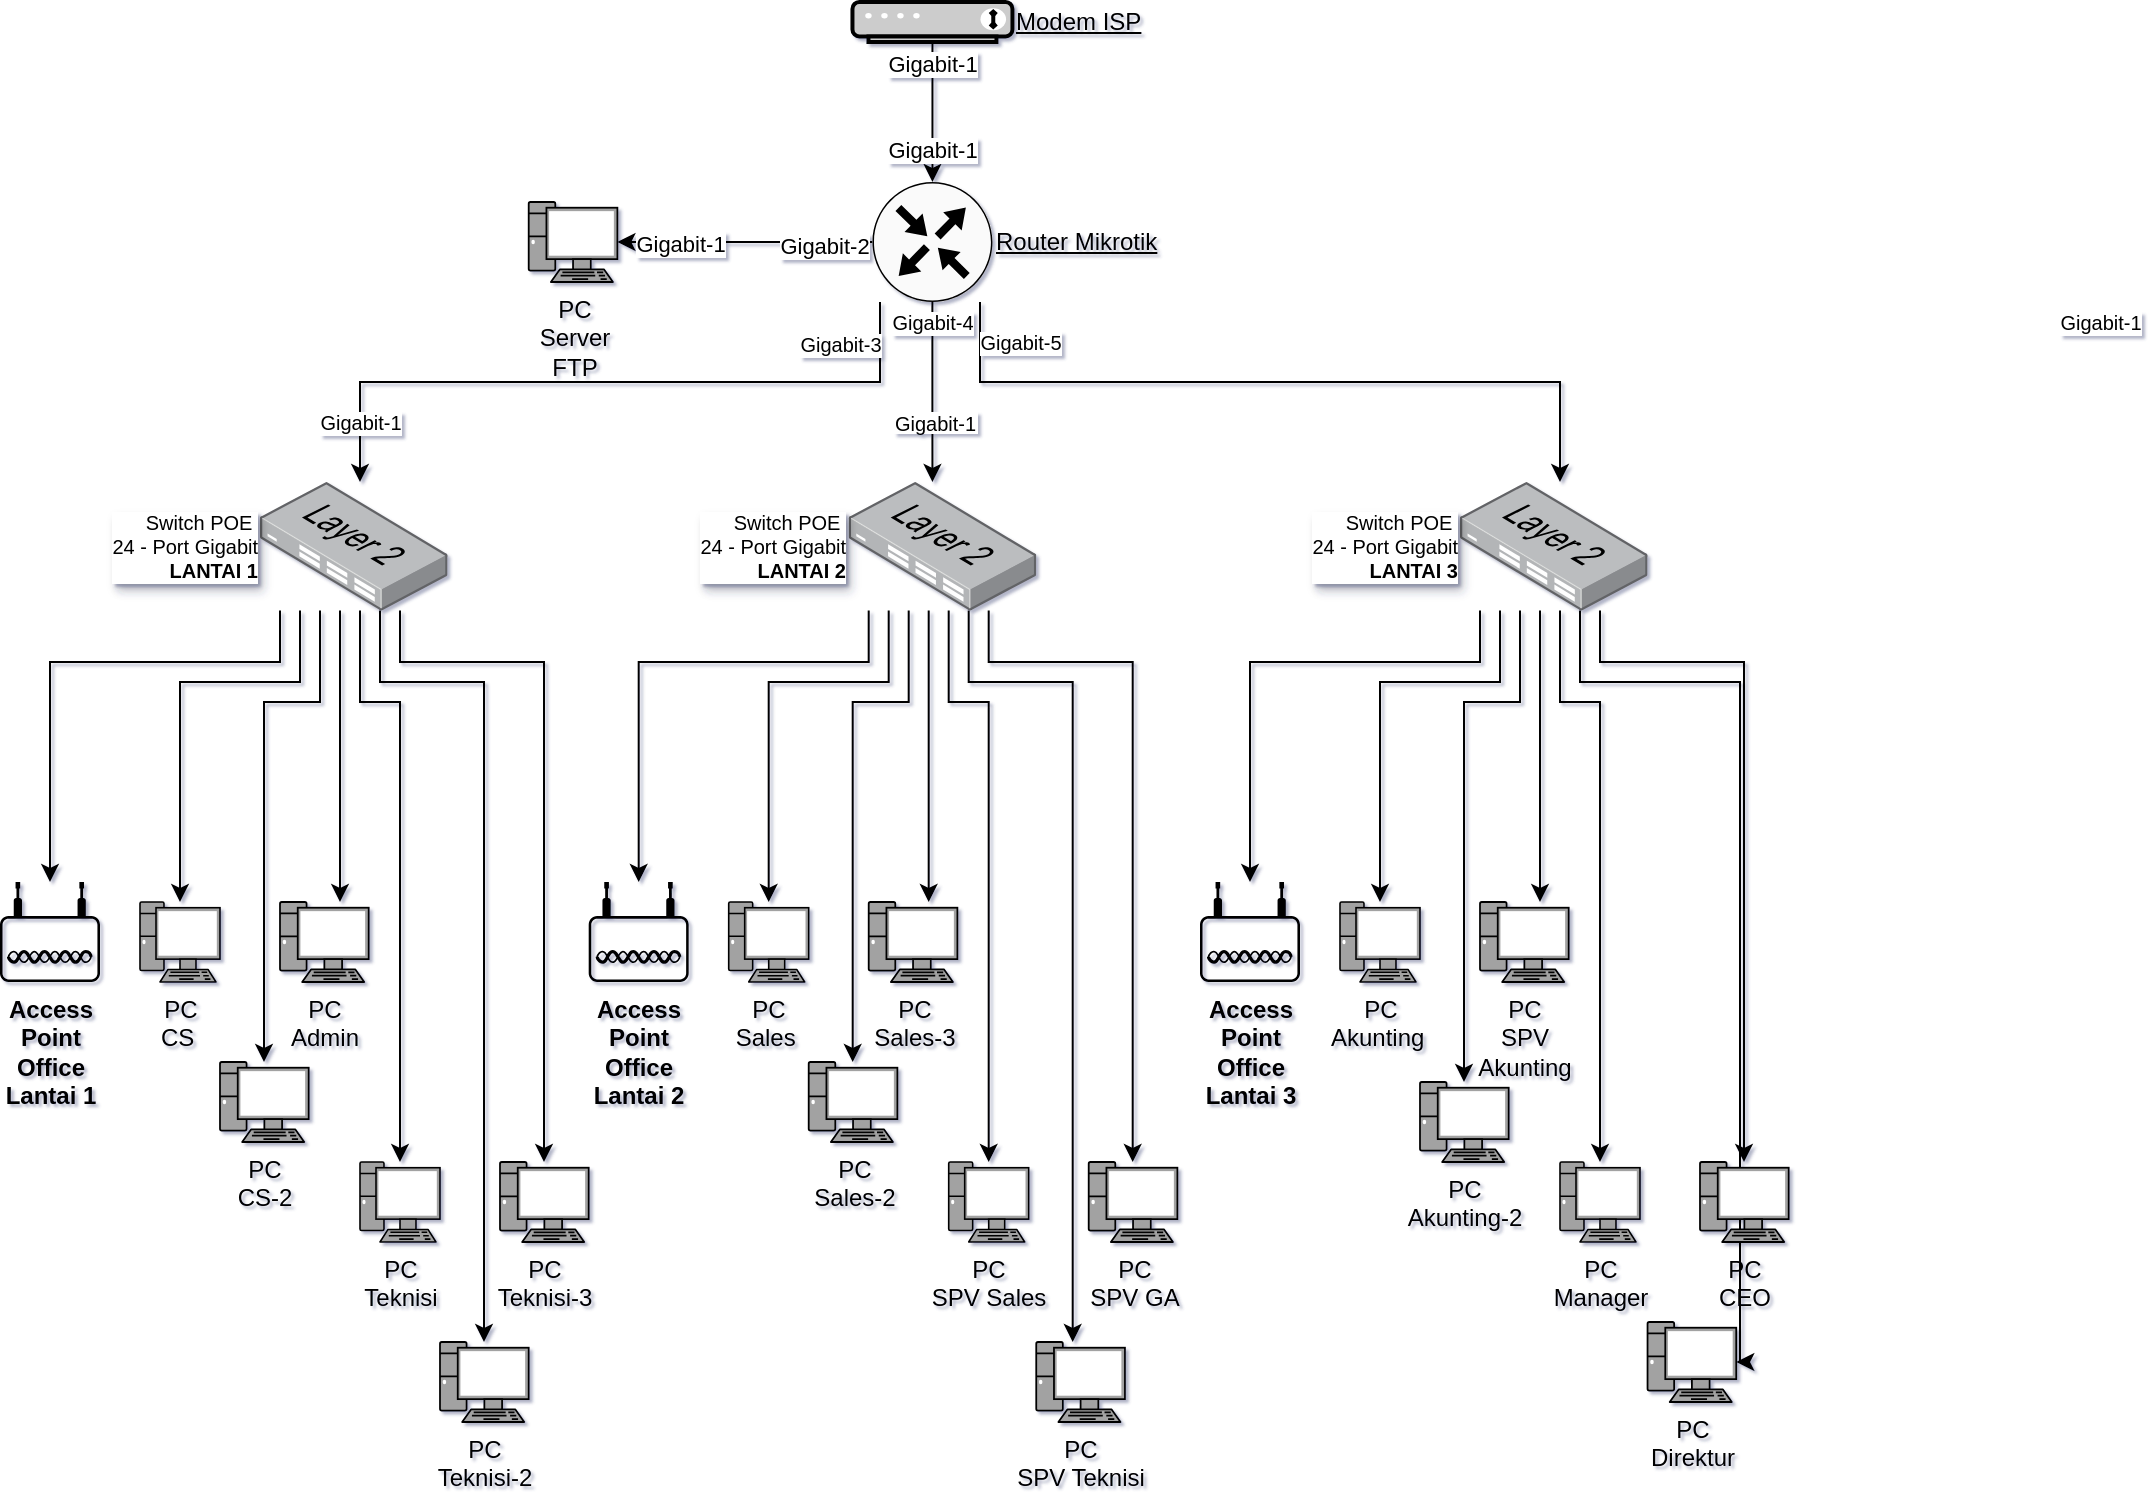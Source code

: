 <mxfile version="28.2.5">
  <diagram name="Halaman-1" id="DElwTYUP9OCx5SLBfsIh">
    <mxGraphModel dx="940" dy="817" grid="1" gridSize="10" guides="1" tooltips="1" connect="1" arrows="1" fold="1" page="1" pageScale="1" pageWidth="1169" pageHeight="827" math="0" shadow="1">
      <root>
        <mxCell id="0" />
        <mxCell id="1" parent="0" />
        <mxCell id="Dri5Y1MQW7EOElF4Cv6K-11" style="edgeStyle=orthogonalEdgeStyle;rounded=0;orthogonalLoop=1;jettySize=auto;html=1;" parent="1" source="Dri5Y1MQW7EOElF4Cv6K-2" target="Dri5Y1MQW7EOElF4Cv6K-10" edge="1">
          <mxGeometry relative="1" as="geometry">
            <Array as="points">
              <mxPoint x="450" y="260" />
              <mxPoint x="190" y="260" />
            </Array>
          </mxGeometry>
        </mxCell>
        <mxCell id="Dri5Y1MQW7EOElF4Cv6K-84" value="Gigabit-3" style="edgeLabel;html=1;align=center;verticalAlign=middle;resizable=0;points=[];fontSize=10;" parent="Dri5Y1MQW7EOElF4Cv6K-11" vertex="1" connectable="0">
          <mxGeometry x="-0.848" y="2" relative="1" as="geometry">
            <mxPoint x="-22" y="-6" as="offset" />
          </mxGeometry>
        </mxCell>
        <mxCell id="Dri5Y1MQW7EOElF4Cv6K-85" value="Gigabit-1" style="edgeLabel;html=1;align=center;verticalAlign=middle;resizable=0;points=[];fontSize=10;" parent="Dri5Y1MQW7EOElF4Cv6K-11" vertex="1" connectable="0">
          <mxGeometry x="0.861" relative="1" as="geometry">
            <mxPoint y="-6" as="offset" />
          </mxGeometry>
        </mxCell>
        <mxCell id="Dri5Y1MQW7EOElF4Cv6K-12" style="edgeStyle=orthogonalEdgeStyle;rounded=0;orthogonalLoop=1;jettySize=auto;html=1;" parent="1" source="Dri5Y1MQW7EOElF4Cv6K-2" edge="1">
          <mxGeometry relative="1" as="geometry">
            <mxPoint x="476.23" y="310" as="targetPoint" />
          </mxGeometry>
        </mxCell>
        <mxCell id="Dri5Y1MQW7EOElF4Cv6K-83" value="Gigabit-4" style="edgeLabel;html=1;align=center;verticalAlign=middle;resizable=0;points=[];fontSize=10;" parent="Dri5Y1MQW7EOElF4Cv6K-12" vertex="1" connectable="0">
          <mxGeometry x="-0.433" y="1" relative="1" as="geometry">
            <mxPoint x="-1" y="-16" as="offset" />
          </mxGeometry>
        </mxCell>
        <mxCell id="Dri5Y1MQW7EOElF4Cv6K-86" value="Gigabit-1" style="edgeLabel;align=center;verticalAlign=middle;resizable=0;points=[];fontSize=10;" parent="Dri5Y1MQW7EOElF4Cv6K-12" vertex="1" connectable="0">
          <mxGeometry x="0.338" y="1" relative="1" as="geometry">
            <mxPoint as="offset" />
          </mxGeometry>
        </mxCell>
        <mxCell id="Dri5Y1MQW7EOElF4Cv6K-13" style="edgeStyle=orthogonalEdgeStyle;rounded=0;orthogonalLoop=1;jettySize=auto;html=1;" parent="1" source="Dri5Y1MQW7EOElF4Cv6K-2" edge="1">
          <mxGeometry relative="1" as="geometry">
            <mxPoint x="790.0" y="310" as="targetPoint" />
            <Array as="points">
              <mxPoint x="500" y="260" />
              <mxPoint x="790" y="260" />
            </Array>
          </mxGeometry>
        </mxCell>
        <mxCell id="Dri5Y1MQW7EOElF4Cv6K-82" value="Gigabit-5" style="edgeLabel;html=1;align=center;verticalAlign=middle;resizable=0;points=[];fontSize=10;" parent="Dri5Y1MQW7EOElF4Cv6K-13" vertex="1" connectable="0">
          <mxGeometry x="-0.882" y="4" relative="1" as="geometry">
            <mxPoint x="16" y="-3" as="offset" />
          </mxGeometry>
        </mxCell>
        <mxCell id="Dri5Y1MQW7EOElF4Cv6K-87" value="Gigabit-1" style="edgeLabel;html=1;align=center;verticalAlign=middle;resizable=0;points=[];fontSize=10;" parent="Dri5Y1MQW7EOElF4Cv6K-13" vertex="1" connectable="0">
          <mxGeometry x="0.854" y="1" relative="1" as="geometry">
            <mxPoint x="269" y="-53" as="offset" />
          </mxGeometry>
        </mxCell>
        <mxCell id="Dri5Y1MQW7EOElF4Cv6K-79" value="" style="edgeStyle=orthogonalEdgeStyle;rounded=0;orthogonalLoop=1;jettySize=auto;html=1;" parent="1" source="Dri5Y1MQW7EOElF4Cv6K-2" target="Dri5Y1MQW7EOElF4Cv6K-78" edge="1">
          <mxGeometry relative="1" as="geometry" />
        </mxCell>
        <mxCell id="Dri5Y1MQW7EOElF4Cv6K-80" value="Gigabit-2" style="edgeLabel;html=1;align=center;verticalAlign=middle;resizable=0;points=[];" parent="Dri5Y1MQW7EOElF4Cv6K-79" vertex="1" connectable="0">
          <mxGeometry x="-0.618" y="2" relative="1" as="geometry">
            <mxPoint as="offset" />
          </mxGeometry>
        </mxCell>
        <mxCell id="Dri5Y1MQW7EOElF4Cv6K-81" value="Gigabit-1" style="edgeLabel;html=1;align=center;verticalAlign=middle;resizable=0;points=[];" parent="Dri5Y1MQW7EOElF4Cv6K-79" vertex="1" connectable="0">
          <mxGeometry x="0.524" y="1" relative="1" as="geometry">
            <mxPoint x="1" as="offset" />
          </mxGeometry>
        </mxCell>
        <mxCell id="Dri5Y1MQW7EOElF4Cv6K-2" value="Router Mikrotik" style="sketch=0;points=[[0.5,0,0],[1,0.5,0],[0.5,1,0],[0,0.5,0],[0.145,0.145,0],[0.856,0.145,0],[0.855,0.856,0],[0.145,0.855,0]];verticalLabelPosition=middle;html=1;verticalAlign=middle;aspect=fixed;align=left;pointerEvents=1;shape=mxgraph.cisco19.rect;prIcon=router;fillColor=#FAFAFA;strokeColor=#000000;labelPosition=right;fontStyle=4" parent="1" vertex="1">
          <mxGeometry x="446.23" y="160" width="60" height="60" as="geometry" />
        </mxCell>
        <mxCell id="Dri5Y1MQW7EOElF4Cv6K-4" value="" style="edgeStyle=orthogonalEdgeStyle;rounded=0;orthogonalLoop=1;jettySize=auto;html=1;" parent="1" source="Dri5Y1MQW7EOElF4Cv6K-3" target="Dri5Y1MQW7EOElF4Cv6K-2" edge="1">
          <mxGeometry relative="1" as="geometry" />
        </mxCell>
        <mxCell id="Dri5Y1MQW7EOElF4Cv6K-5" value="Gigabit-1" style="edgeLabel;html=1;align=center;verticalAlign=middle;resizable=0;points=[];" parent="Dri5Y1MQW7EOElF4Cv6K-4" vertex="1" connectable="0">
          <mxGeometry x="-0.689" relative="1" as="geometry">
            <mxPoint as="offset" />
          </mxGeometry>
        </mxCell>
        <mxCell id="Dri5Y1MQW7EOElF4Cv6K-6" value="Gigabit-1" style="edgeLabel;html=1;align=center;verticalAlign=middle;resizable=0;points=[];" parent="Dri5Y1MQW7EOElF4Cv6K-4" vertex="1" connectable="0">
          <mxGeometry x="0.716" y="-1" relative="1" as="geometry">
            <mxPoint x="1" y="-6" as="offset" />
          </mxGeometry>
        </mxCell>
        <mxCell id="Dri5Y1MQW7EOElF4Cv6K-3" value="Modem ISP" style="fontColor=#000000;verticalAlign=middle;verticalLabelPosition=middle;labelPosition=right;align=left;html=1;outlineConnect=0;fillColor=#CCCCCC;strokeColor=#000000;gradientColor=none;gradientDirection=north;strokeWidth=2;shape=mxgraph.networks.modem;fontStyle=4" parent="1" vertex="1">
          <mxGeometry x="436.23" y="70" width="80" height="20" as="geometry" />
        </mxCell>
        <mxCell id="Dri5Y1MQW7EOElF4Cv6K-20" style="edgeStyle=orthogonalEdgeStyle;rounded=0;orthogonalLoop=1;jettySize=auto;html=1;" parent="1" source="Dri5Y1MQW7EOElF4Cv6K-10" target="Dri5Y1MQW7EOElF4Cv6K-19" edge="1">
          <mxGeometry relative="1" as="geometry">
            <Array as="points">
              <mxPoint x="160" y="410" />
              <mxPoint x="100" y="410" />
            </Array>
          </mxGeometry>
        </mxCell>
        <mxCell id="Dri5Y1MQW7EOElF4Cv6K-22" style="edgeStyle=orthogonalEdgeStyle;rounded=0;orthogonalLoop=1;jettySize=auto;html=1;" parent="1" source="Dri5Y1MQW7EOElF4Cv6K-10" target="Dri5Y1MQW7EOElF4Cv6K-18" edge="1">
          <mxGeometry relative="1" as="geometry">
            <Array as="points">
              <mxPoint x="150" y="400" />
              <mxPoint x="35" y="400" />
            </Array>
          </mxGeometry>
        </mxCell>
        <mxCell id="Dri5Y1MQW7EOElF4Cv6K-26" style="edgeStyle=orthogonalEdgeStyle;rounded=0;orthogonalLoop=1;jettySize=auto;html=1;" parent="1" source="Dri5Y1MQW7EOElF4Cv6K-10" target="Dri5Y1MQW7EOElF4Cv6K-25" edge="1">
          <mxGeometry relative="1" as="geometry">
            <Array as="points">
              <mxPoint x="170" y="420" />
              <mxPoint x="142" y="420" />
            </Array>
          </mxGeometry>
        </mxCell>
        <mxCell id="Dri5Y1MQW7EOElF4Cv6K-27" style="edgeStyle=orthogonalEdgeStyle;rounded=0;orthogonalLoop=1;jettySize=auto;html=1;" parent="1" source="Dri5Y1MQW7EOElF4Cv6K-10" target="Dri5Y1MQW7EOElF4Cv6K-24" edge="1">
          <mxGeometry relative="1" as="geometry">
            <Array as="points">
              <mxPoint x="180" y="480" />
              <mxPoint x="180" y="480" />
            </Array>
          </mxGeometry>
        </mxCell>
        <mxCell id="Dri5Y1MQW7EOElF4Cv6K-45" style="edgeStyle=orthogonalEdgeStyle;rounded=0;orthogonalLoop=1;jettySize=auto;html=1;" parent="1" source="Dri5Y1MQW7EOElF4Cv6K-10" target="Dri5Y1MQW7EOElF4Cv6K-42" edge="1">
          <mxGeometry relative="1" as="geometry">
            <Array as="points">
              <mxPoint x="190" y="420" />
              <mxPoint x="210" y="420" />
            </Array>
          </mxGeometry>
        </mxCell>
        <mxCell id="Dri5Y1MQW7EOElF4Cv6K-46" style="edgeStyle=orthogonalEdgeStyle;rounded=0;orthogonalLoop=1;jettySize=auto;html=1;" parent="1" source="Dri5Y1MQW7EOElF4Cv6K-10" target="Dri5Y1MQW7EOElF4Cv6K-44" edge="1">
          <mxGeometry relative="1" as="geometry">
            <Array as="points">
              <mxPoint x="200" y="410" />
              <mxPoint x="252" y="410" />
            </Array>
          </mxGeometry>
        </mxCell>
        <mxCell id="Dri5Y1MQW7EOElF4Cv6K-47" style="edgeStyle=orthogonalEdgeStyle;rounded=0;orthogonalLoop=1;jettySize=auto;html=1;" parent="1" source="Dri5Y1MQW7EOElF4Cv6K-10" target="Dri5Y1MQW7EOElF4Cv6K-43" edge="1">
          <mxGeometry relative="1" as="geometry">
            <Array as="points">
              <mxPoint x="210" y="400" />
              <mxPoint x="282" y="400" />
            </Array>
          </mxGeometry>
        </mxCell>
        <mxCell id="Dri5Y1MQW7EOElF4Cv6K-10" value="Switch POE&amp;nbsp;&lt;div&gt;24 - Port Gigabit&lt;/div&gt;&lt;div&gt;&lt;b&gt;LANTAI 1&lt;/b&gt;&lt;/div&gt;" style="image;points=[];aspect=fixed;html=1;align=right;shadow=0;dashed=0;image=img/lib/allied_telesis/switch/Switch_24_port_L2.svg;labelPosition=left;verticalLabelPosition=middle;verticalAlign=middle;textShadow=1;fontSize=10;" parent="1" vertex="1">
          <mxGeometry x="140" y="310" width="93.77" height="64.28" as="geometry" />
        </mxCell>
        <mxCell id="Dri5Y1MQW7EOElF4Cv6K-18" value="Access&lt;div&gt;Point&lt;/div&gt;&lt;div&gt;Office&lt;/div&gt;&lt;div&gt;Lantai 1&lt;/div&gt;" style="points=[[0.03,0.36,0],[0.18,0,0],[0.5,0.34,0],[0.82,0,0],[0.97,0.36,0],[1,0.67,0],[0.975,0.975,0],[0.5,1,0],[0.025,0.975,0],[0,0.67,0]];verticalLabelPosition=bottom;sketch=0;html=1;verticalAlign=top;aspect=fixed;align=center;pointerEvents=1;shape=mxgraph.cisco19.wireless_access_point;fillColor=#000000;strokeColor=none;fontStyle=1" parent="1" vertex="1">
          <mxGeometry x="10.0" y="510" width="50" height="50" as="geometry" />
        </mxCell>
        <mxCell id="Dri5Y1MQW7EOElF4Cv6K-19" value="PC&lt;div&gt;CS&amp;nbsp;&lt;/div&gt;" style="fontColor=#000000;verticalAlign=top;verticalLabelPosition=bottom;labelPosition=center;align=center;html=1;outlineConnect=0;fillColor=#A2A2A2;strokeColor=#000000;gradientColor=none;gradientDirection=north;strokeWidth=2;shape=mxgraph.networks.pc;" parent="1" vertex="1">
          <mxGeometry x="80" y="520" width="40" height="40" as="geometry" />
        </mxCell>
        <mxCell id="Dri5Y1MQW7EOElF4Cv6K-24" value="PC&lt;div&gt;Admin&lt;/div&gt;" style="fontColor=#000000;verticalAlign=top;verticalLabelPosition=bottom;labelPosition=center;align=center;html=1;outlineConnect=0;fillColor=#A2A2A2;strokeColor=#000000;gradientColor=none;gradientDirection=north;strokeWidth=2;shape=mxgraph.networks.pc;" parent="1" vertex="1">
          <mxGeometry x="150.0" y="520" width="44.35" height="40" as="geometry" />
        </mxCell>
        <mxCell id="Dri5Y1MQW7EOElF4Cv6K-25" value="PC&lt;div&gt;CS-2&lt;/div&gt;" style="fontColor=#000000;verticalAlign=top;verticalLabelPosition=bottom;labelPosition=center;align=center;html=1;outlineConnect=0;fillColor=#A2A2A2;strokeColor=#000000;gradientColor=none;gradientDirection=north;strokeWidth=2;shape=mxgraph.networks.pc;" parent="1" vertex="1">
          <mxGeometry x="120" y="600" width="44.35" height="40" as="geometry" />
        </mxCell>
        <mxCell id="Dri5Y1MQW7EOElF4Cv6K-42" value="PC&lt;div&gt;Teknisi&lt;/div&gt;" style="fontColor=#000000;verticalAlign=top;verticalLabelPosition=bottom;labelPosition=center;align=center;html=1;outlineConnect=0;fillColor=#A2A2A2;strokeColor=#000000;gradientColor=none;gradientDirection=north;strokeWidth=2;shape=mxgraph.networks.pc;" parent="1" vertex="1">
          <mxGeometry x="190" y="650" width="40" height="40" as="geometry" />
        </mxCell>
        <mxCell id="Dri5Y1MQW7EOElF4Cv6K-43" value="PC&lt;div&gt;Teknisi-3&lt;/div&gt;" style="fontColor=#000000;verticalAlign=top;verticalLabelPosition=bottom;labelPosition=center;align=center;html=1;outlineConnect=0;fillColor=#A2A2A2;strokeColor=#000000;gradientColor=none;gradientDirection=north;strokeWidth=2;shape=mxgraph.networks.pc;" parent="1" vertex="1">
          <mxGeometry x="260" y="650" width="44.35" height="40" as="geometry" />
        </mxCell>
        <mxCell id="Dri5Y1MQW7EOElF4Cv6K-44" value="PC&lt;div&gt;Teknisi-2&lt;/div&gt;" style="fontColor=#000000;verticalAlign=top;verticalLabelPosition=bottom;labelPosition=center;align=center;html=1;outlineConnect=0;fillColor=#A2A2A2;strokeColor=#000000;gradientColor=none;gradientDirection=north;strokeWidth=2;shape=mxgraph.networks.pc;" parent="1" vertex="1">
          <mxGeometry x="230" y="740" width="44.35" height="40" as="geometry" />
        </mxCell>
        <mxCell id="Dri5Y1MQW7EOElF4Cv6K-48" style="edgeStyle=orthogonalEdgeStyle;rounded=0;orthogonalLoop=1;jettySize=auto;html=1;" parent="1" source="Dri5Y1MQW7EOElF4Cv6K-55" target="Dri5Y1MQW7EOElF4Cv6K-57" edge="1">
          <mxGeometry relative="1" as="geometry">
            <Array as="points">
              <mxPoint x="454.35" y="410" />
              <mxPoint x="394.35" y="410" />
            </Array>
          </mxGeometry>
        </mxCell>
        <mxCell id="Dri5Y1MQW7EOElF4Cv6K-49" style="edgeStyle=orthogonalEdgeStyle;rounded=0;orthogonalLoop=1;jettySize=auto;html=1;" parent="1" source="Dri5Y1MQW7EOElF4Cv6K-55" target="Dri5Y1MQW7EOElF4Cv6K-56" edge="1">
          <mxGeometry relative="1" as="geometry">
            <Array as="points">
              <mxPoint x="444.35" y="400" />
              <mxPoint x="329.35" y="400" />
            </Array>
          </mxGeometry>
        </mxCell>
        <mxCell id="Dri5Y1MQW7EOElF4Cv6K-50" style="edgeStyle=orthogonalEdgeStyle;rounded=0;orthogonalLoop=1;jettySize=auto;html=1;" parent="1" source="Dri5Y1MQW7EOElF4Cv6K-55" target="Dri5Y1MQW7EOElF4Cv6K-59" edge="1">
          <mxGeometry relative="1" as="geometry">
            <Array as="points">
              <mxPoint x="464.35" y="420" />
              <mxPoint x="436.35" y="420" />
            </Array>
          </mxGeometry>
        </mxCell>
        <mxCell id="Dri5Y1MQW7EOElF4Cv6K-51" style="edgeStyle=orthogonalEdgeStyle;rounded=0;orthogonalLoop=1;jettySize=auto;html=1;" parent="1" source="Dri5Y1MQW7EOElF4Cv6K-55" target="Dri5Y1MQW7EOElF4Cv6K-58" edge="1">
          <mxGeometry relative="1" as="geometry">
            <Array as="points">
              <mxPoint x="474.35" y="480" />
              <mxPoint x="474.35" y="480" />
            </Array>
          </mxGeometry>
        </mxCell>
        <mxCell id="Dri5Y1MQW7EOElF4Cv6K-52" style="edgeStyle=orthogonalEdgeStyle;rounded=0;orthogonalLoop=1;jettySize=auto;html=1;" parent="1" source="Dri5Y1MQW7EOElF4Cv6K-55" target="Dri5Y1MQW7EOElF4Cv6K-60" edge="1">
          <mxGeometry relative="1" as="geometry">
            <Array as="points">
              <mxPoint x="484.35" y="420" />
              <mxPoint x="504.35" y="420" />
            </Array>
          </mxGeometry>
        </mxCell>
        <mxCell id="Dri5Y1MQW7EOElF4Cv6K-53" style="edgeStyle=orthogonalEdgeStyle;rounded=0;orthogonalLoop=1;jettySize=auto;html=1;" parent="1" source="Dri5Y1MQW7EOElF4Cv6K-55" target="Dri5Y1MQW7EOElF4Cv6K-62" edge="1">
          <mxGeometry relative="1" as="geometry">
            <Array as="points">
              <mxPoint x="494.35" y="410" />
              <mxPoint x="546.35" y="410" />
            </Array>
          </mxGeometry>
        </mxCell>
        <mxCell id="Dri5Y1MQW7EOElF4Cv6K-54" style="edgeStyle=orthogonalEdgeStyle;rounded=0;orthogonalLoop=1;jettySize=auto;html=1;" parent="1" source="Dri5Y1MQW7EOElF4Cv6K-55" target="Dri5Y1MQW7EOElF4Cv6K-61" edge="1">
          <mxGeometry relative="1" as="geometry">
            <Array as="points">
              <mxPoint x="504.35" y="400" />
              <mxPoint x="576.35" y="400" />
            </Array>
          </mxGeometry>
        </mxCell>
        <mxCell id="Dri5Y1MQW7EOElF4Cv6K-55" value="Switch POE&amp;nbsp;&lt;div&gt;24 - Port Gigabit&lt;/div&gt;&lt;div&gt;&lt;b&gt;LANTAI 2&lt;/b&gt;&lt;/div&gt;" style="image;points=[];aspect=fixed;html=1;align=right;shadow=0;dashed=0;image=img/lib/allied_telesis/switch/Switch_24_port_L2.svg;labelPosition=left;verticalLabelPosition=middle;verticalAlign=middle;textShadow=1;fontSize=10;" parent="1" vertex="1">
          <mxGeometry x="434.35" y="310" width="93.77" height="64.28" as="geometry" />
        </mxCell>
        <mxCell id="Dri5Y1MQW7EOElF4Cv6K-56" value="Access&lt;div&gt;Point&lt;/div&gt;&lt;div&gt;Office&lt;/div&gt;&lt;div&gt;Lantai 2&lt;/div&gt;" style="points=[[0.03,0.36,0],[0.18,0,0],[0.5,0.34,0],[0.82,0,0],[0.97,0.36,0],[1,0.67,0],[0.975,0.975,0],[0.5,1,0],[0.025,0.975,0],[0,0.67,0]];verticalLabelPosition=bottom;sketch=0;html=1;verticalAlign=top;aspect=fixed;align=center;pointerEvents=1;shape=mxgraph.cisco19.wireless_access_point;fillColor=#000000;strokeColor=none;fontStyle=1" parent="1" vertex="1">
          <mxGeometry x="304.35" y="510" width="50" height="50" as="geometry" />
        </mxCell>
        <mxCell id="Dri5Y1MQW7EOElF4Cv6K-57" value="PC&lt;div&gt;Sales&amp;nbsp;&lt;/div&gt;" style="fontColor=#000000;verticalAlign=top;verticalLabelPosition=bottom;labelPosition=center;align=center;html=1;outlineConnect=0;fillColor=#A2A2A2;strokeColor=#000000;gradientColor=none;gradientDirection=north;strokeWidth=2;shape=mxgraph.networks.pc;" parent="1" vertex="1">
          <mxGeometry x="374.35" y="520" width="40" height="40" as="geometry" />
        </mxCell>
        <mxCell id="Dri5Y1MQW7EOElF4Cv6K-58" value="PC&lt;div&gt;Sales-3&lt;/div&gt;" style="fontColor=#000000;verticalAlign=top;verticalLabelPosition=bottom;labelPosition=center;align=center;html=1;outlineConnect=0;fillColor=#A2A2A2;strokeColor=#000000;gradientColor=none;gradientDirection=north;strokeWidth=2;shape=mxgraph.networks.pc;" parent="1" vertex="1">
          <mxGeometry x="444.35" y="520" width="44.35" height="40" as="geometry" />
        </mxCell>
        <mxCell id="Dri5Y1MQW7EOElF4Cv6K-59" value="PC&lt;div&gt;Sales-2&lt;/div&gt;" style="fontColor=#000000;verticalAlign=top;verticalLabelPosition=bottom;labelPosition=center;align=center;html=1;outlineConnect=0;fillColor=#A2A2A2;strokeColor=#000000;gradientColor=none;gradientDirection=north;strokeWidth=2;shape=mxgraph.networks.pc;" parent="1" vertex="1">
          <mxGeometry x="414.35" y="600" width="44.35" height="40" as="geometry" />
        </mxCell>
        <mxCell id="Dri5Y1MQW7EOElF4Cv6K-60" value="PC&lt;div&gt;SPV Sales&lt;/div&gt;" style="fontColor=#000000;verticalAlign=top;verticalLabelPosition=bottom;labelPosition=center;align=center;html=1;outlineConnect=0;fillColor=#A2A2A2;strokeColor=#000000;gradientColor=none;gradientDirection=north;strokeWidth=2;shape=mxgraph.networks.pc;" parent="1" vertex="1">
          <mxGeometry x="484.35" y="650" width="40" height="40" as="geometry" />
        </mxCell>
        <mxCell id="Dri5Y1MQW7EOElF4Cv6K-61" value="PC&lt;div&gt;SPV GA&lt;/div&gt;" style="fontColor=#000000;verticalAlign=top;verticalLabelPosition=bottom;labelPosition=center;align=center;html=1;outlineConnect=0;fillColor=#A2A2A2;strokeColor=#000000;gradientColor=none;gradientDirection=north;strokeWidth=2;shape=mxgraph.networks.pc;" parent="1" vertex="1">
          <mxGeometry x="554.35" y="650" width="44.35" height="40" as="geometry" />
        </mxCell>
        <mxCell id="Dri5Y1MQW7EOElF4Cv6K-62" value="PC&lt;div&gt;SPV Teknisi&lt;/div&gt;" style="fontColor=#000000;verticalAlign=top;verticalLabelPosition=bottom;labelPosition=center;align=center;html=1;outlineConnect=0;fillColor=#A2A2A2;strokeColor=#000000;gradientColor=none;gradientDirection=north;strokeWidth=2;shape=mxgraph.networks.pc;" parent="1" vertex="1">
          <mxGeometry x="528.12" y="740" width="44.35" height="40" as="geometry" />
        </mxCell>
        <mxCell id="Dri5Y1MQW7EOElF4Cv6K-63" style="edgeStyle=orthogonalEdgeStyle;rounded=0;orthogonalLoop=1;jettySize=auto;html=1;" parent="1" source="Dri5Y1MQW7EOElF4Cv6K-70" target="Dri5Y1MQW7EOElF4Cv6K-72" edge="1">
          <mxGeometry relative="1" as="geometry">
            <Array as="points">
              <mxPoint x="760" y="410" />
              <mxPoint x="700" y="410" />
            </Array>
          </mxGeometry>
        </mxCell>
        <mxCell id="Dri5Y1MQW7EOElF4Cv6K-64" style="edgeStyle=orthogonalEdgeStyle;rounded=0;orthogonalLoop=1;jettySize=auto;html=1;" parent="1" source="Dri5Y1MQW7EOElF4Cv6K-70" target="Dri5Y1MQW7EOElF4Cv6K-71" edge="1">
          <mxGeometry relative="1" as="geometry">
            <Array as="points">
              <mxPoint x="750" y="400" />
              <mxPoint x="635" y="400" />
            </Array>
          </mxGeometry>
        </mxCell>
        <mxCell id="Dri5Y1MQW7EOElF4Cv6K-65" style="edgeStyle=orthogonalEdgeStyle;rounded=0;orthogonalLoop=1;jettySize=auto;html=1;" parent="1" source="Dri5Y1MQW7EOElF4Cv6K-70" target="Dri5Y1MQW7EOElF4Cv6K-74" edge="1">
          <mxGeometry relative="1" as="geometry">
            <Array as="points">
              <mxPoint x="770" y="420" />
              <mxPoint x="742" y="420" />
            </Array>
          </mxGeometry>
        </mxCell>
        <mxCell id="Dri5Y1MQW7EOElF4Cv6K-66" style="edgeStyle=orthogonalEdgeStyle;rounded=0;orthogonalLoop=1;jettySize=auto;html=1;" parent="1" source="Dri5Y1MQW7EOElF4Cv6K-70" target="Dri5Y1MQW7EOElF4Cv6K-73" edge="1">
          <mxGeometry relative="1" as="geometry">
            <Array as="points">
              <mxPoint x="780" y="480" />
              <mxPoint x="780" y="480" />
            </Array>
          </mxGeometry>
        </mxCell>
        <mxCell id="Dri5Y1MQW7EOElF4Cv6K-67" style="edgeStyle=orthogonalEdgeStyle;rounded=0;orthogonalLoop=1;jettySize=auto;html=1;" parent="1" source="Dri5Y1MQW7EOElF4Cv6K-70" target="Dri5Y1MQW7EOElF4Cv6K-75" edge="1">
          <mxGeometry relative="1" as="geometry">
            <Array as="points">
              <mxPoint x="790" y="420" />
              <mxPoint x="810" y="420" />
            </Array>
          </mxGeometry>
        </mxCell>
        <mxCell id="Dri5Y1MQW7EOElF4Cv6K-68" style="edgeStyle=orthogonalEdgeStyle;rounded=0;orthogonalLoop=1;jettySize=auto;html=1;" parent="1" source="Dri5Y1MQW7EOElF4Cv6K-70" target="Dri5Y1MQW7EOElF4Cv6K-77" edge="1">
          <mxGeometry relative="1" as="geometry">
            <Array as="points">
              <mxPoint x="800" y="410" />
              <mxPoint x="880" y="410" />
              <mxPoint x="880" y="750" />
            </Array>
          </mxGeometry>
        </mxCell>
        <mxCell id="Dri5Y1MQW7EOElF4Cv6K-69" style="edgeStyle=orthogonalEdgeStyle;rounded=0;orthogonalLoop=1;jettySize=auto;html=1;" parent="1" source="Dri5Y1MQW7EOElF4Cv6K-70" target="Dri5Y1MQW7EOElF4Cv6K-76" edge="1">
          <mxGeometry relative="1" as="geometry">
            <Array as="points">
              <mxPoint x="810" y="400" />
              <mxPoint x="882" y="400" />
            </Array>
          </mxGeometry>
        </mxCell>
        <mxCell id="Dri5Y1MQW7EOElF4Cv6K-70" value="Switch POE&amp;nbsp;&lt;div&gt;24 - Port Gigabit&lt;/div&gt;&lt;div&gt;&lt;b&gt;LANTAI 3&lt;/b&gt;&lt;/div&gt;" style="image;points=[];aspect=fixed;html=1;align=right;shadow=0;dashed=0;image=img/lib/allied_telesis/switch/Switch_24_port_L2.svg;labelPosition=left;verticalLabelPosition=middle;verticalAlign=middle;textShadow=1;fontSize=10;" parent="1" vertex="1">
          <mxGeometry x="740" y="310" width="93.77" height="64.28" as="geometry" />
        </mxCell>
        <mxCell id="Dri5Y1MQW7EOElF4Cv6K-71" value="Access&lt;div&gt;Point&lt;/div&gt;&lt;div&gt;Office&lt;/div&gt;&lt;div&gt;Lantai 3&lt;/div&gt;" style="points=[[0.03,0.36,0],[0.18,0,0],[0.5,0.34,0],[0.82,0,0],[0.97,0.36,0],[1,0.67,0],[0.975,0.975,0],[0.5,1,0],[0.025,0.975,0],[0,0.67,0]];verticalLabelPosition=bottom;sketch=0;html=1;verticalAlign=top;aspect=fixed;align=center;pointerEvents=1;shape=mxgraph.cisco19.wireless_access_point;fillColor=#000000;strokeColor=none;fontStyle=1" parent="1" vertex="1">
          <mxGeometry x="610" y="510" width="50" height="50" as="geometry" />
        </mxCell>
        <mxCell id="Dri5Y1MQW7EOElF4Cv6K-72" value="PC&lt;div&gt;Akunting&amp;nbsp;&lt;/div&gt;" style="fontColor=#000000;verticalAlign=top;verticalLabelPosition=bottom;labelPosition=center;align=center;html=1;outlineConnect=0;fillColor=#A2A2A2;strokeColor=#000000;gradientColor=none;gradientDirection=north;strokeWidth=2;shape=mxgraph.networks.pc;" parent="1" vertex="1">
          <mxGeometry x="680" y="520" width="40" height="40" as="geometry" />
        </mxCell>
        <mxCell id="Dri5Y1MQW7EOElF4Cv6K-73" value="PC&lt;div&gt;SPV&lt;/div&gt;&lt;div&gt;Akunting&lt;/div&gt;" style="fontColor=#000000;verticalAlign=top;verticalLabelPosition=bottom;labelPosition=center;align=center;html=1;outlineConnect=0;fillColor=#A2A2A2;strokeColor=#000000;gradientColor=none;gradientDirection=north;strokeWidth=2;shape=mxgraph.networks.pc;" parent="1" vertex="1">
          <mxGeometry x="750" y="520" width="44.35" height="40" as="geometry" />
        </mxCell>
        <mxCell id="Dri5Y1MQW7EOElF4Cv6K-74" value="PC&lt;div&gt;Akunting-2&lt;/div&gt;" style="fontColor=#000000;verticalAlign=top;verticalLabelPosition=bottom;labelPosition=center;align=center;html=1;outlineConnect=0;fillColor=#A2A2A2;strokeColor=#000000;gradientColor=none;gradientDirection=north;strokeWidth=2;shape=mxgraph.networks.pc;" parent="1" vertex="1">
          <mxGeometry x="720" y="610" width="44.35" height="40" as="geometry" />
        </mxCell>
        <mxCell id="Dri5Y1MQW7EOElF4Cv6K-75" value="PC&lt;div&gt;Manager&lt;/div&gt;" style="fontColor=#000000;verticalAlign=top;verticalLabelPosition=bottom;labelPosition=center;align=center;html=1;outlineConnect=0;fillColor=#A2A2A2;strokeColor=#000000;gradientColor=none;gradientDirection=north;strokeWidth=2;shape=mxgraph.networks.pc;" parent="1" vertex="1">
          <mxGeometry x="790" y="650" width="40" height="40" as="geometry" />
        </mxCell>
        <mxCell id="Dri5Y1MQW7EOElF4Cv6K-76" value="PC&lt;div&gt;CEO&lt;/div&gt;" style="fontColor=#000000;verticalAlign=top;verticalLabelPosition=bottom;labelPosition=center;align=center;html=1;outlineConnect=0;fillColor=#A2A2A2;strokeColor=#000000;gradientColor=none;gradientDirection=north;strokeWidth=2;shape=mxgraph.networks.pc;" parent="1" vertex="1">
          <mxGeometry x="860" y="650" width="44.35" height="40" as="geometry" />
        </mxCell>
        <mxCell id="Dri5Y1MQW7EOElF4Cv6K-77" value="PC&lt;div&gt;Direktur&lt;/div&gt;" style="fontColor=#000000;verticalAlign=top;verticalLabelPosition=bottom;labelPosition=center;align=center;html=1;outlineConnect=0;fillColor=#A2A2A2;strokeColor=#000000;gradientColor=none;gradientDirection=north;strokeWidth=2;shape=mxgraph.networks.pc;" parent="1" vertex="1">
          <mxGeometry x="833.77" y="730" width="44.35" height="40" as="geometry" />
        </mxCell>
        <mxCell id="Dri5Y1MQW7EOElF4Cv6K-78" value="PC&lt;div&gt;Server&lt;/div&gt;&lt;div&gt;FTP&lt;/div&gt;" style="fontColor=#000000;verticalAlign=top;verticalLabelPosition=bottom;labelPosition=center;align=center;html=1;outlineConnect=0;fillColor=#A2A2A2;strokeColor=#000000;gradientColor=none;gradientDirection=north;strokeWidth=2;shape=mxgraph.networks.pc;" parent="1" vertex="1">
          <mxGeometry x="274.35" y="170" width="44.35" height="40" as="geometry" />
        </mxCell>
      </root>
    </mxGraphModel>
  </diagram>
</mxfile>
